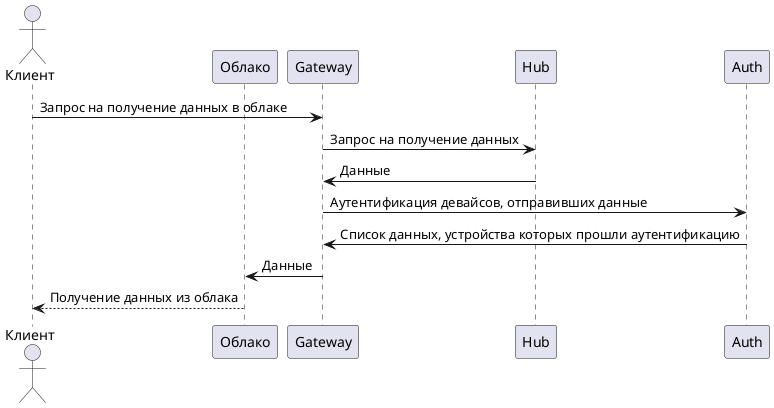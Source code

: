 @startuml
actor Клиент as user
participant Облако as cloud
participant Gateway as gateway
participant Hub as hub
participant Auth as auth

user -> gateway: Запрос на получение данных в облаке
gateway -> hub: Запрос на получение данных
hub -> gateway: Данные
gateway -> auth: Аутентификация девайсов, отправивших данные
auth -> gateway: Список данных, устройства которых прошли аутентификацию
gateway -> cloud: Данные
cloud --> user: Получение данных из облака
@enduml
